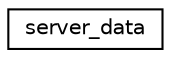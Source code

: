digraph "Graphical Class Hierarchy"
{
  edge [fontname="Helvetica",fontsize="10",labelfontname="Helvetica",labelfontsize="10"];
  node [fontname="Helvetica",fontsize="10",shape=record];
  rankdir="LR";
  Node0 [label="server_data",height=0.2,width=0.4,color="black", fillcolor="white", style="filled",URL="$structserver__data.html",tooltip="Structure gathering all necessary server&#39;s data. "];
}
